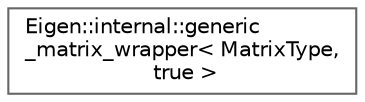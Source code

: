 digraph "Graphical Class Hierarchy"
{
 // LATEX_PDF_SIZE
  bgcolor="transparent";
  edge [fontname=Helvetica,fontsize=10,labelfontname=Helvetica,labelfontsize=10];
  node [fontname=Helvetica,fontsize=10,shape=box,height=0.2,width=0.4];
  rankdir="LR";
  Node0 [id="Node000000",label="Eigen::internal::generic\l_matrix_wrapper\< MatrixType,\l true \>",height=0.2,width=0.4,color="grey40", fillcolor="white", style="filled",URL="$classEigen_1_1internal_1_1generic__matrix__wrapper_3_01MatrixType_00_01true_01_4.html",tooltip=" "];
}
